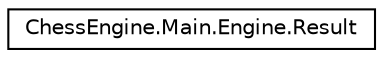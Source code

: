 digraph G
{
  edge [fontname="Helvetica",fontsize="10",labelfontname="Helvetica",labelfontsize="10"];
  node [fontname="Helvetica",fontsize="10",shape=record];
  rankdir=LR;
  Node1 [label="ChessEngine.Main.Engine.Result",height=0.2,width=0.4,color="black", fillcolor="white", style="filled",URL="$class_chess_engine_1_1_main_1_1_engine_1_1_result.html"];
}
